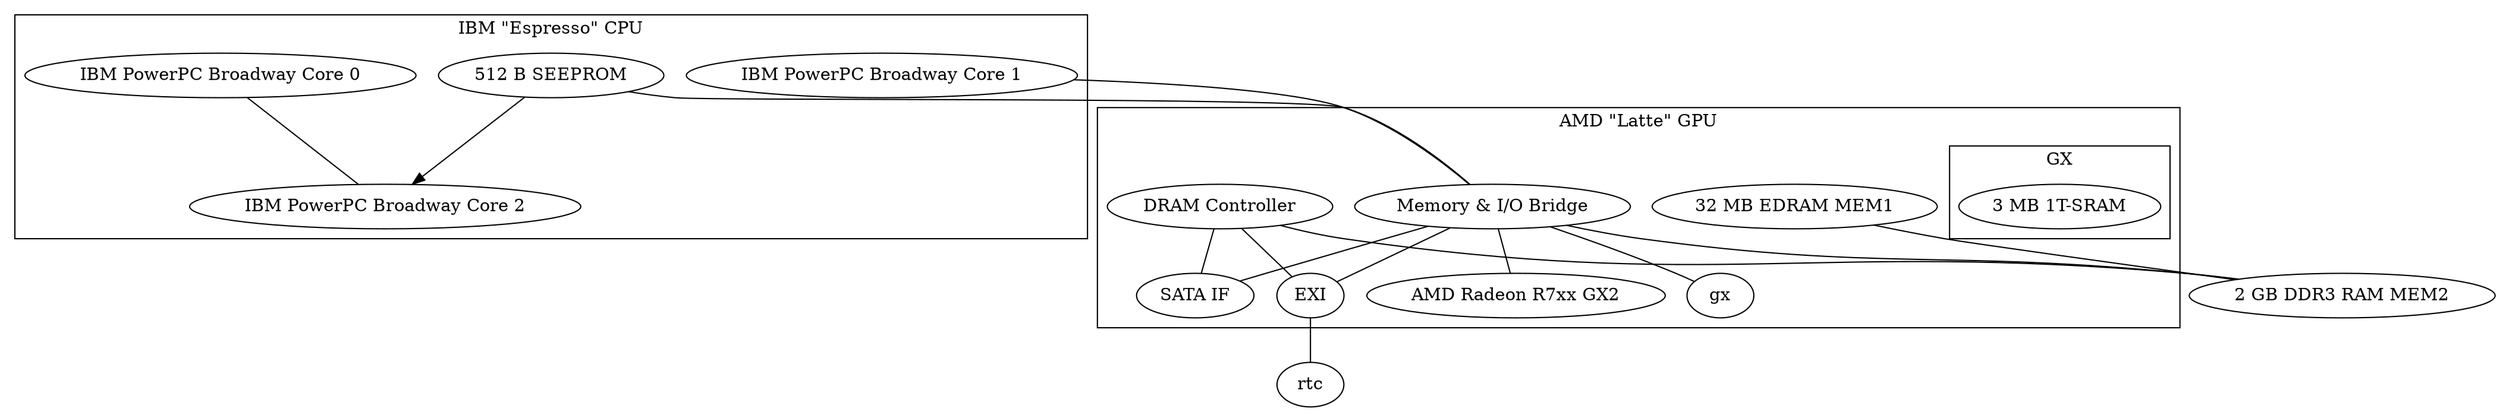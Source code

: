 digraph G {
  subgraph cluster_ibm {
    label="IBM \"Espresso\" CPU"

    core0 [label="IBM PowerPC Broadway Core 0"]
    core1 [label="IBM PowerPC Broadway Core 1"]
    core2 [label="IBM PowerPC Broadway Core 2"]

    rom [label="16 KB ROM"]

    core0 -> core2 [dir=none]

    rom -> core2
  }

  subgraph cluster_amd {
    label="AMD \"Latte\" GPU"

    mem [label="Memory & I/O Bridge"]
    dram [label="DRAM Controller"]
    edram [label="32 MB EDRAM MEM1"]
    rom [label="512 B SEEPROM"]

    sata [label="SATA IF"]
    exi [label="EXI"]

    subgraph cluster_gx {
      label="GX"

      sram [label="3 MB 1T-SRAM"]
    }

    radeon [label="AMD Radeon R7xx GX2"]

    mem -> gx [dir=none]
    mem -> radeon [dir=none]

    rom -> mem [dir=none]

    mem -> sata [dir=none]
    mem -> exi [dir=none]

    dram -> sata [dir=none]
    dram -> exi [dir=none]
  }

  ddr3 [label="2 GB DDR3 RAM MEM2"]

  mem -> ddr3 [dir=none]
  dram -> ddr3 [dir=none]
  edram -> ddr3 [dir=none]

  core1 -> mem [dir=none]

  exi -> rtc [dir=none]
}
